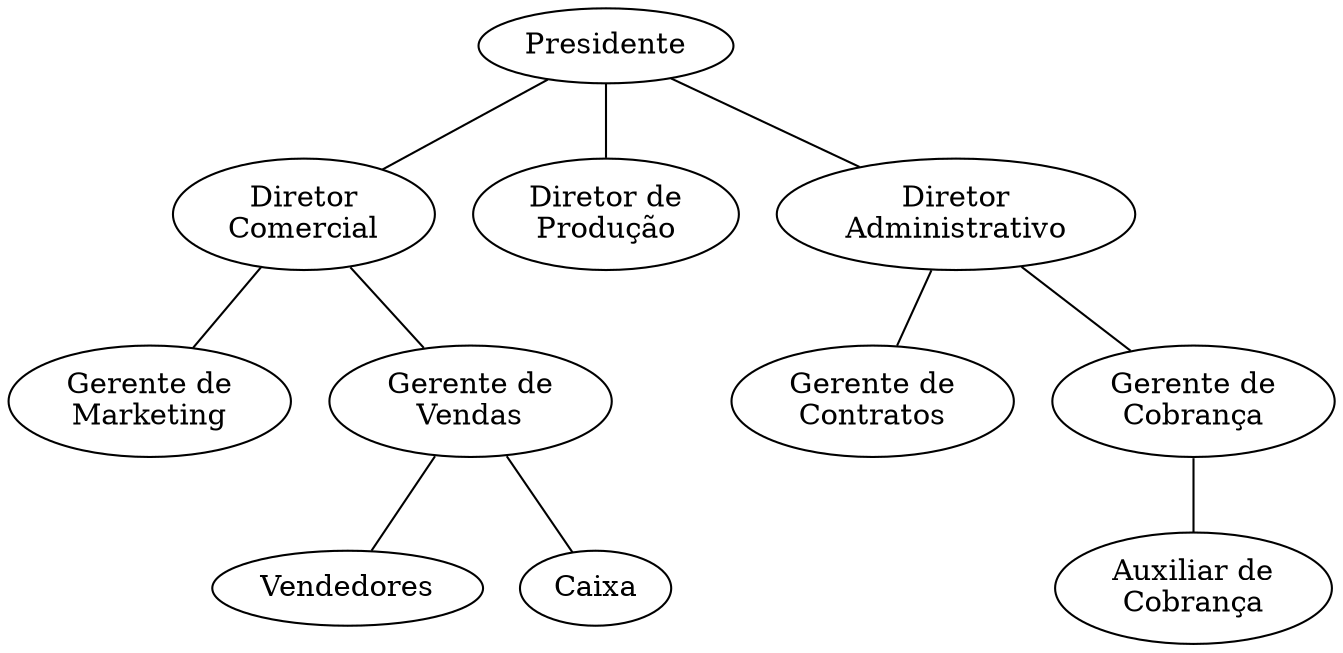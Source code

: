 graph arvore1 {
	"Presidente" -- { "Diretor\nComercial" "Diretor de\nProdução" "Diretor\nAdministrativo" }
	"Diretor\nComercial" -- { "Gerente de\nMarketing" "Gerente de\nVendas" }
	"Gerente de\nVendas" -- { "Vendedores" "Caixa" }
	"Diretor\nAdministrativo" -- { "Gerente de\nContratos" "Gerente de\nCobrança" }
	"Gerente de\nCobrança" -- { "Auxiliar de\nCobrança" }
}
